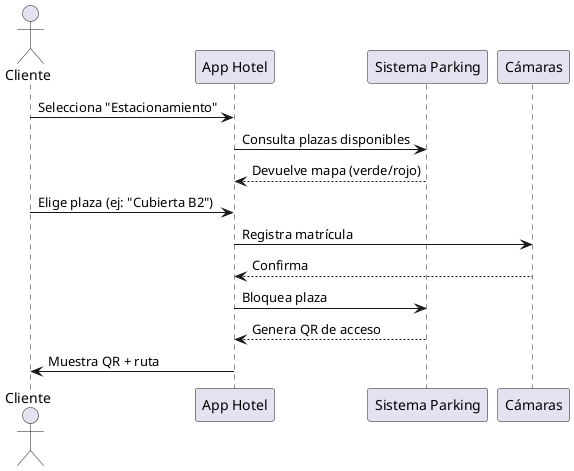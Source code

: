 @startuml Estacionamiento  
actor Cliente  
participant "App Hotel" as App  
participant "Sistema Parking" as Parking  
participant "Cámaras" as Camaras  

Cliente -> App: Selecciona "Estacionamiento"  
App -> Parking: Consulta plazas disponibles  
Parking --> App: Devuelve mapa (verde/rojo)  
Cliente -> App: Elige plaza (ej: "Cubierta B2")  
App -> Camaras: Registra matrícula  
Camaras --> App: Confirma  
App -> Parking: Bloquea plaza  
Parking --> App: Genera QR de acceso  
App -> Cliente: Muestra QR + ruta  
@enduml  